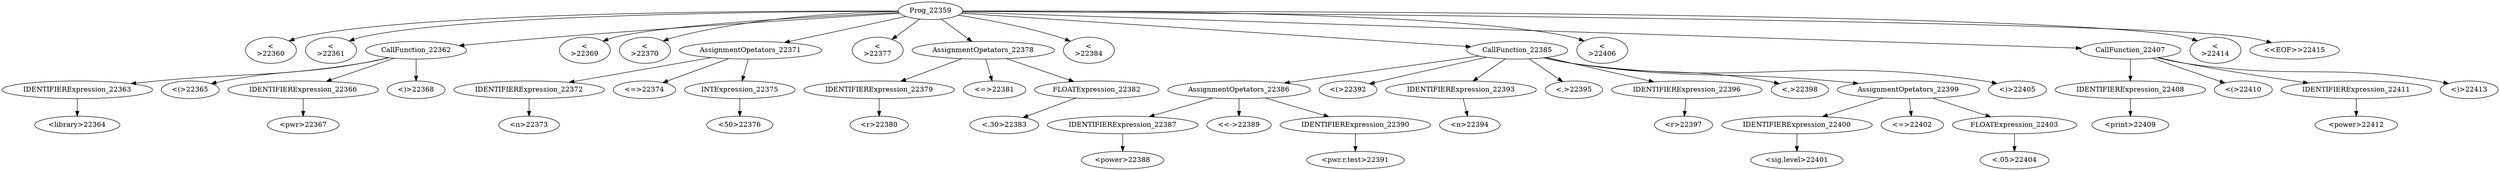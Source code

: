 digraph {

"Prog_22359"->"<
>22360";
"Prog_22359"->"<
>22361";
"Prog_22359"->"CallFunction_22362";
"CallFunction_22362"->"IDENTIFIERExpression_22363";
"IDENTIFIERExpression_22363"->"<library>22364";
"CallFunction_22362"->"<(>22365";
"CallFunction_22362"->"IDENTIFIERExpression_22366";
"IDENTIFIERExpression_22366"->"<pwr>22367";
"CallFunction_22362"->"<)>22368";
"Prog_22359"->"<
>22369";
"Prog_22359"->"<
>22370";
"Prog_22359"->"AssignmentOpetators_22371";
"AssignmentOpetators_22371"->"IDENTIFIERExpression_22372";
"IDENTIFIERExpression_22372"->"<n>22373";
"AssignmentOpetators_22371"->"<=>22374";
"AssignmentOpetators_22371"->"INTExpression_22375";
"INTExpression_22375"->"<50>22376";
"Prog_22359"->"<
>22377";
"Prog_22359"->"AssignmentOpetators_22378";
"AssignmentOpetators_22378"->"IDENTIFIERExpression_22379";
"IDENTIFIERExpression_22379"->"<r>22380";
"AssignmentOpetators_22378"->"<=>22381";
"AssignmentOpetators_22378"->"FLOATExpression_22382";
"FLOATExpression_22382"->"<.30>22383";
"Prog_22359"->"<
>22384";
"Prog_22359"->"CallFunction_22385";
"CallFunction_22385"->"AssignmentOpetators_22386";
"AssignmentOpetators_22386"->"IDENTIFIERExpression_22387";
"IDENTIFIERExpression_22387"->"<power>22388";
"AssignmentOpetators_22386"->"<<->22389";
"AssignmentOpetators_22386"->"IDENTIFIERExpression_22390";
"IDENTIFIERExpression_22390"->"<pwr.r.test>22391";
"CallFunction_22385"->"<(>22392";
"CallFunction_22385"->"IDENTIFIERExpression_22393";
"IDENTIFIERExpression_22393"->"<n>22394";
"CallFunction_22385"->"<,>22395";
"CallFunction_22385"->"IDENTIFIERExpression_22396";
"IDENTIFIERExpression_22396"->"<r>22397";
"CallFunction_22385"->"<,>22398";
"CallFunction_22385"->"AssignmentOpetators_22399";
"AssignmentOpetators_22399"->"IDENTIFIERExpression_22400";
"IDENTIFIERExpression_22400"->"<sig.level>22401";
"AssignmentOpetators_22399"->"<=>22402";
"AssignmentOpetators_22399"->"FLOATExpression_22403";
"FLOATExpression_22403"->"<.05>22404";
"CallFunction_22385"->"<)>22405";
"Prog_22359"->"<
>22406";
"Prog_22359"->"CallFunction_22407";
"CallFunction_22407"->"IDENTIFIERExpression_22408";
"IDENTIFIERExpression_22408"->"<print>22409";
"CallFunction_22407"->"<(>22410";
"CallFunction_22407"->"IDENTIFIERExpression_22411";
"IDENTIFIERExpression_22411"->"<power>22412";
"CallFunction_22407"->"<)>22413";
"Prog_22359"->"<
>22414";
"Prog_22359"->"<<EOF>>22415";
}
